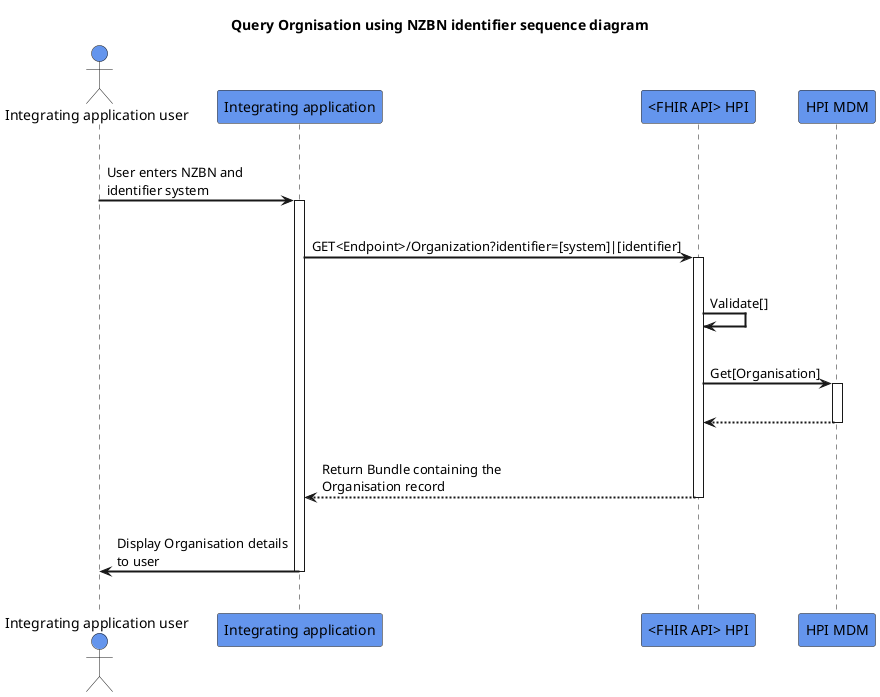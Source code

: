 @startuml
skinparam sequenceArrowThickness 2
skinparam roundcorner 5
skinparam maxmessagesize 180
skinparam sequenceParticipant bold
title Query Orgnisation using NZBN identifier sequence diagram 
actor "Integrating application user" as User #CornflowerBlue
participant "Integrating application" as A #CornflowerBlue
participant "<FHIR API> HPI" as B #CornflowerBlue
participant "HPI MDM" as C #CornflowerBlue
|||
User -> A: User enters NZBN and identifier system
activate A
|||
A -> B: GET<Endpoint>/Organization?identifier=[system]|[identifier]
activate B
|||
B -> B: Validate[]
|||
B -> C: Get[Organisation]
activate C
|||
C -[dashed]-> B:  
deactivate C
|||
B -[dashed]-> A:Return Bundle containing the Organisation record
deactivate B
|||
A -> User: Display Organisation details to user
deactivate A
|||
@enduml
